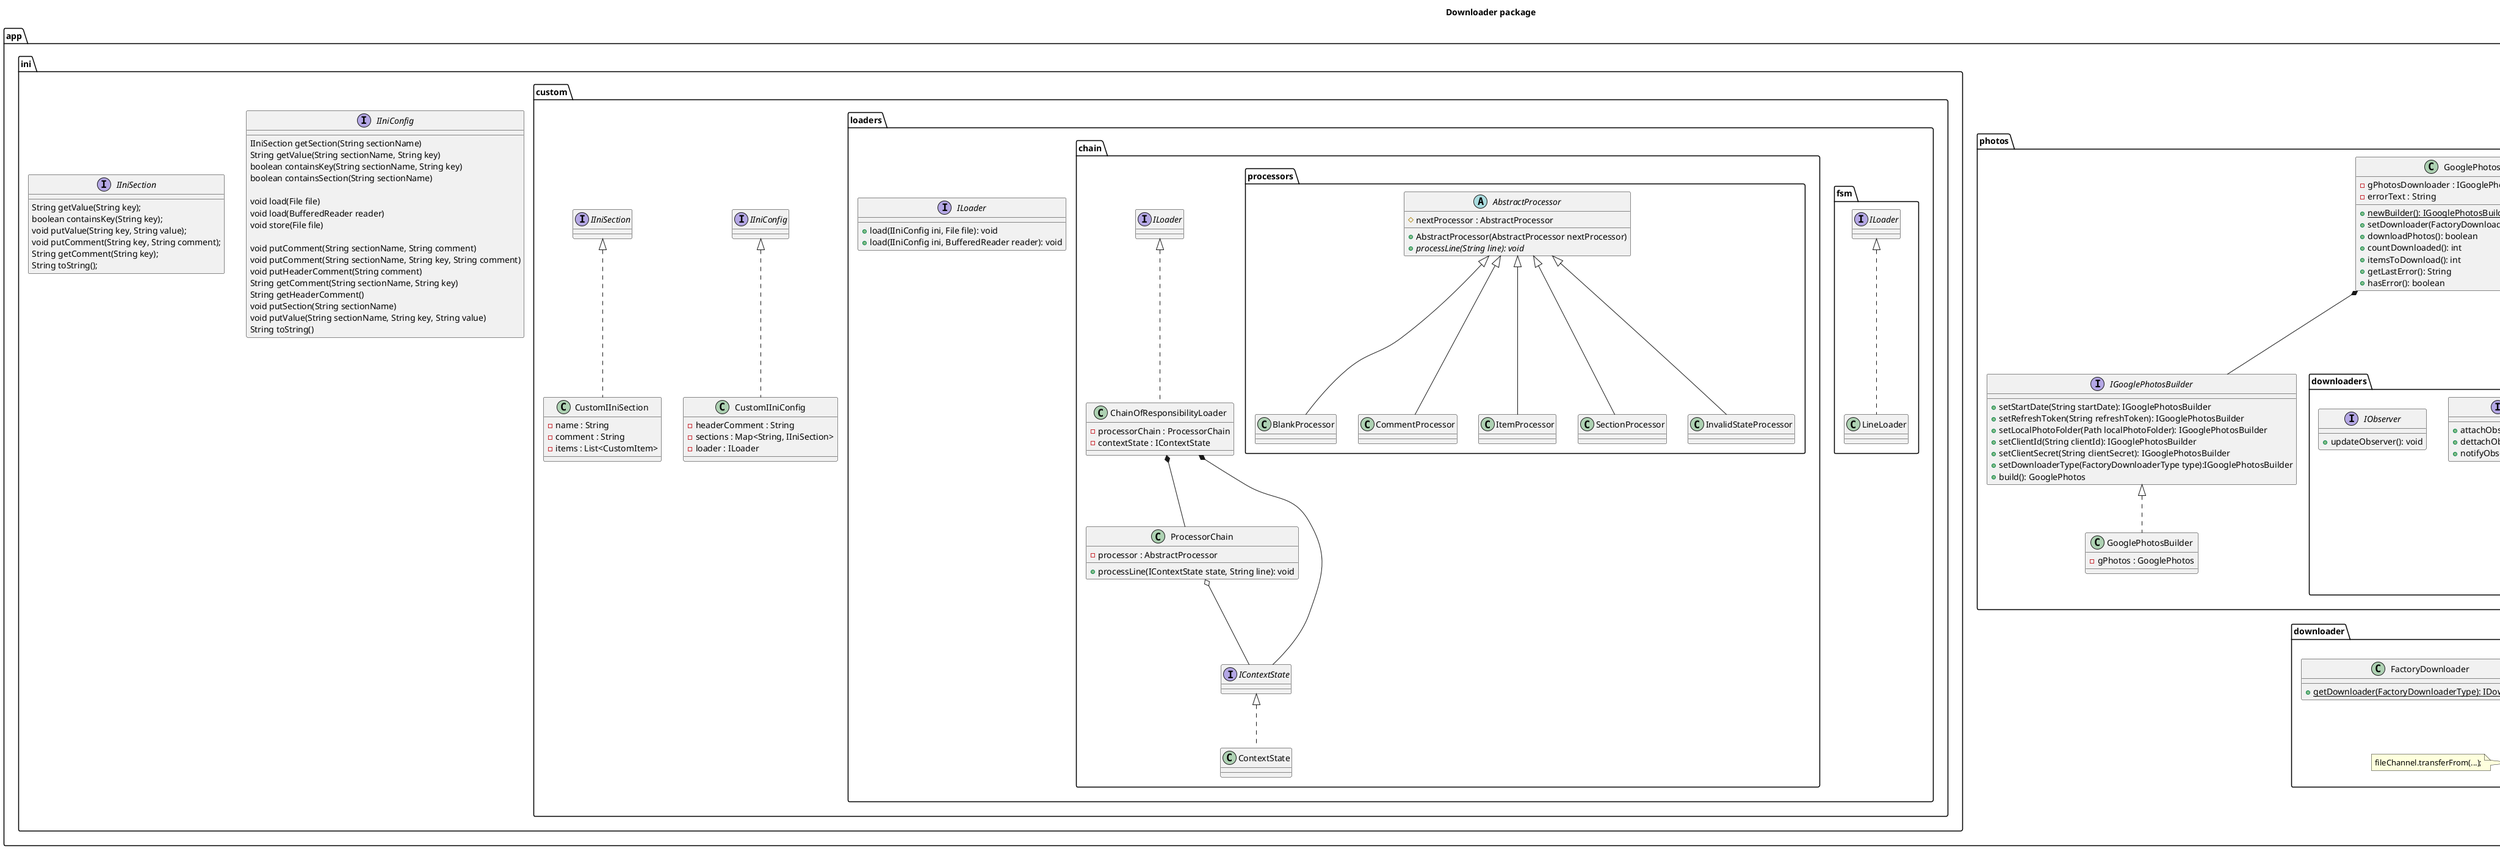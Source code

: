 @startuml

title "Downloader package"

package "app" {

package "downloader" {
    enum FactoryDownloaderType {
        IO,
        NIO
    }

    interface IDownloader {
        +setReplaceExisting(boolean): void
        +setTimeout(int): void
        +downloadItem(String, Path): void
    }

    class FactoryDownloader {
        {static} +getDownloader(FactoryDownloaderType): IDownloader
    }

    class IODownloader implements IDownloader
    note left of IODownloader: Files.copy(...)

    class NIODownloader implements IDownloader
    note left of NIODownloader
        fileChannel.transferFrom(...);
    end note
}

package "photos" {
    interface IGooglePhotosBuilder {
        +setStartDate(String startDate): IGooglePhotosBuilder
        +setRefreshToken(String refreshToken): IGooglePhotosBuilder
        +setLocalPhotoFolder(Path localPhotoFolder): IGooglePhotosBuilder
        +setClientId(String clientId): IGooglePhotosBuilder
        +setClientSecret(String clientSecret): IGooglePhotosBuilder
        +setDownloaderType(FactoryDownloaderType type):IGooglePhotosBuilder
        +build(): GooglePhotos
    }

    class GooglePhotosBuilder implements IGooglePhotosBuilder {
        -gPhotos : GooglePhotos
    }

    class GooglePhotos {
        - gPhotosDownloader : IGooglePhotosDownloader
        - errorText : String

        {static}+ newBuilder(): IGooglePhotosBuilder
        + setDownloader(FactoryDownloaderType): void
        + downloadPhotos(): boolean
        + countDownloaded(): int
        + itemsToDownload(): int
        + getLastError(): String
        + hasError(): boolean
    }

    package downloaders {
        interface IGooglePhotosDownloader {
            +downloadPhotos(String startDate, String endDate,
            Path localFolder, String clientId, String clientSecret, String refreshToken): void
            +setItemDownloader(FactoryDownloaderType): void
        }

        class GooglePhotosDownloader implements IGooglePhotosDownloader, IObservable {
            - itemDownloader : IDownloader

            + setItemDownloader(FactoryDownloaderType): void
            + downloadPhotos(): void
        }
        GooglePhotosDownloader o-- IDownloader
        interface IObservable {
            +attachObserver(IObserver): void
            +dettachObserver(IObserver): void
            +notifyObservers(): void
        }
        interface IObserver {
            +updateObserver(): void
        }
    }


    GooglePhotos *-- IGooglePhotosDownloader
    GooglePhotos *-- IGooglePhotosBuilder


}



package ini {
    interface IIniConfig {
        IIniSection getSection(String sectionName)
        String getValue(String sectionName, String key)
        boolean containsKey(String sectionName, String key)
        boolean containsSection(String sectionName)

        void load(File file)
        void load(BufferedReader reader)
        void store(File file)

        void putComment(String sectionName, String comment)
        void putComment(String sectionName, String key, String comment)
        void putHeaderComment(String comment)
        String getComment(String sectionName, String key)
        String getHeaderComment()
        void putSection(String sectionName)
        void putValue(String sectionName, String key, String value)
        String toString()
    }

    interface IIniSection {
        String getValue(String key);
        boolean containsKey(String key);
        void putValue(String key, String value);
        void putComment(String key, String comment);
        String getComment(String key);
        String toString();
    }

    package custom {
        class CustomIIniConfig implements IIniConfig {
            - headerComment : String
            - sections : Map<String, IIniSection>
            - loader : ILoader

        }
        class CustomIIniSection implements IIniSection {
            - name : String
            - comment : String
            - items : List<CustomItem>
        }

        package loaders {
            interface ILoader {
                + load(IIniConfig ini, File file): void
                + load(IIniConfig ini, BufferedReader reader): void
            }

            package fsm {
                class LineLoader implements ILoader {
                }
            }

            package chain {
                class ChainOfResponsibilityLoader implements ILoader {
                    - processorChain : ProcessorChain
                    - contextState : IContextState
                }
                class ProcessorChain {
                    - processor : AbstractProcessor
                    + processLine(IContextState state, String line): void
                }

                ProcessorChain o-- IContextState
                ChainOfResponsibilityLoader *-- ProcessorChain
                ChainOfResponsibilityLoader *-- IContextState

                interface IContextState {
                }

                class ContextState implements IContextState {
                }

                package processors {
                    abstract class AbstractProcessor {
                        #nextProcessor : AbstractProcessor
                        +AbstractProcessor(AbstractProcessor nextProcessor)
                        +{abstract} processLine(String line): void
                    }
                    class BlankProcessor extends AbstractProcessor {
                    }
                    class CommentProcessor extends AbstractProcessor {
                    }
                    class ItemProcessor extends AbstractProcessor {
                    }
                    class SectionProcessor extends AbstractProcessor {
                    }
                    class InvalidStateProcessor extends AbstractProcessor {
                    }
                }
            }

        }


    }
}

}

@enduml
